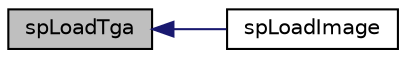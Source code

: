 digraph "spLoadTga"
{
  edge [fontname="Helvetica",fontsize="10",labelfontname="Helvetica",labelfontsize="10"];
  node [fontname="Helvetica",fontsize="10",shape=record];
  rankdir="LR";
  Node57 [label="spLoadTga",height=0.2,width=0.4,color="black", fillcolor="grey75", style="filled", fontcolor="black"];
  Node57 -> Node58 [dir="back",color="midnightblue",fontsize="10",style="solid",fontname="Helvetica"];
  Node58 [label="spLoadImage",height=0.2,width=0.4,color="black", fillcolor="white", style="filled",URL="$_load_image_8cpp.html#ae0a97d9df669bd0e3d6ebab35d1a0559"];
}
